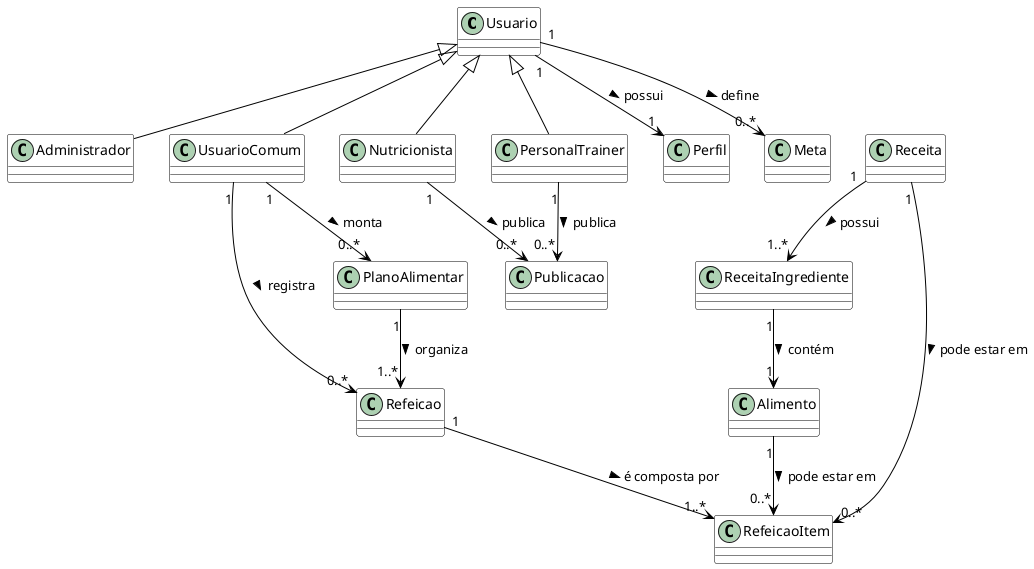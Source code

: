 @startuml
skinparam class {
  BackgroundColor White
  ArrowColor Black
  BorderColor Black
}

' Usuários
class Usuario {}
class Administrador {}
class UsuarioComum {}
class Nutricionista {}
class PersonalTrainer {}

' Perfil e Metas
class Perfil {}
class Meta {}

' Alimentação
class Alimento {}
class Receita {}
class ReceitaIngrediente {}
class Refeicao {}
class RefeicaoItem {}
class PlanoAlimentar {}

' Publicações
class Publicacao {}

' Heranças
Usuario <|-- Administrador
Usuario <|-- UsuarioComum
Usuario <|-- Nutricionista
Usuario <|-- PersonalTrainer

' Relações de usuário
Usuario "1" --> "1" Perfil : possui >
Usuario "1" --> "0..*" Meta : define >
UsuarioComum "1" --> "0..*" Refeicao : registra >
UsuarioComum "1" --> "0..*" PlanoAlimentar : monta >

' Relações de alimentação
Receita "1" --> "1..*" ReceitaIngrediente : possui >
ReceitaIngrediente "1" --> "1" Alimento : contém >

Receita "1" --> "0..*" RefeicaoItem : pode estar em >
Alimento "1" --> "0..*" RefeicaoItem : pode estar em >
Refeicao "1" --> "1..*" RefeicaoItem : é composta por >

PlanoAlimentar "1" --> "1..*" Refeicao : organiza >

' Publicações
Nutricionista "1" --> "0..*" Publicacao : publica >
PersonalTrainer "1" --> "0..*" Publicacao : publica >

@enduml
